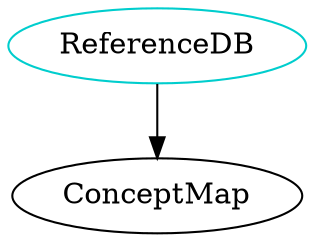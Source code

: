 digraph referencedb{
ReferenceDB -> ConceptMap;
ReferenceDB	[shape=oval, color=cyan3, label="ReferenceDB"];
}
